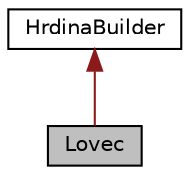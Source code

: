 digraph "Lovec"
{
  edge [fontname="Helvetica",fontsize="10",labelfontname="Helvetica",labelfontsize="10"];
  node [fontname="Helvetica",fontsize="10",shape=record];
  Node1 [label="Lovec",height=0.2,width=0.4,color="black", fillcolor="grey75", style="filled" fontcolor="black"];
  Node2 -> Node1 [dir="back",color="firebrick4",fontsize="10",style="solid",fontname="Helvetica"];
  Node2 [label="HrdinaBuilder",height=0.2,width=0.4,color="black", fillcolor="white", style="filled",URL="$class_hrdina_builder.html",tooltip="Abstraktni Trdia s Jednou jedinou ciste virtualni metodou. "];
}
